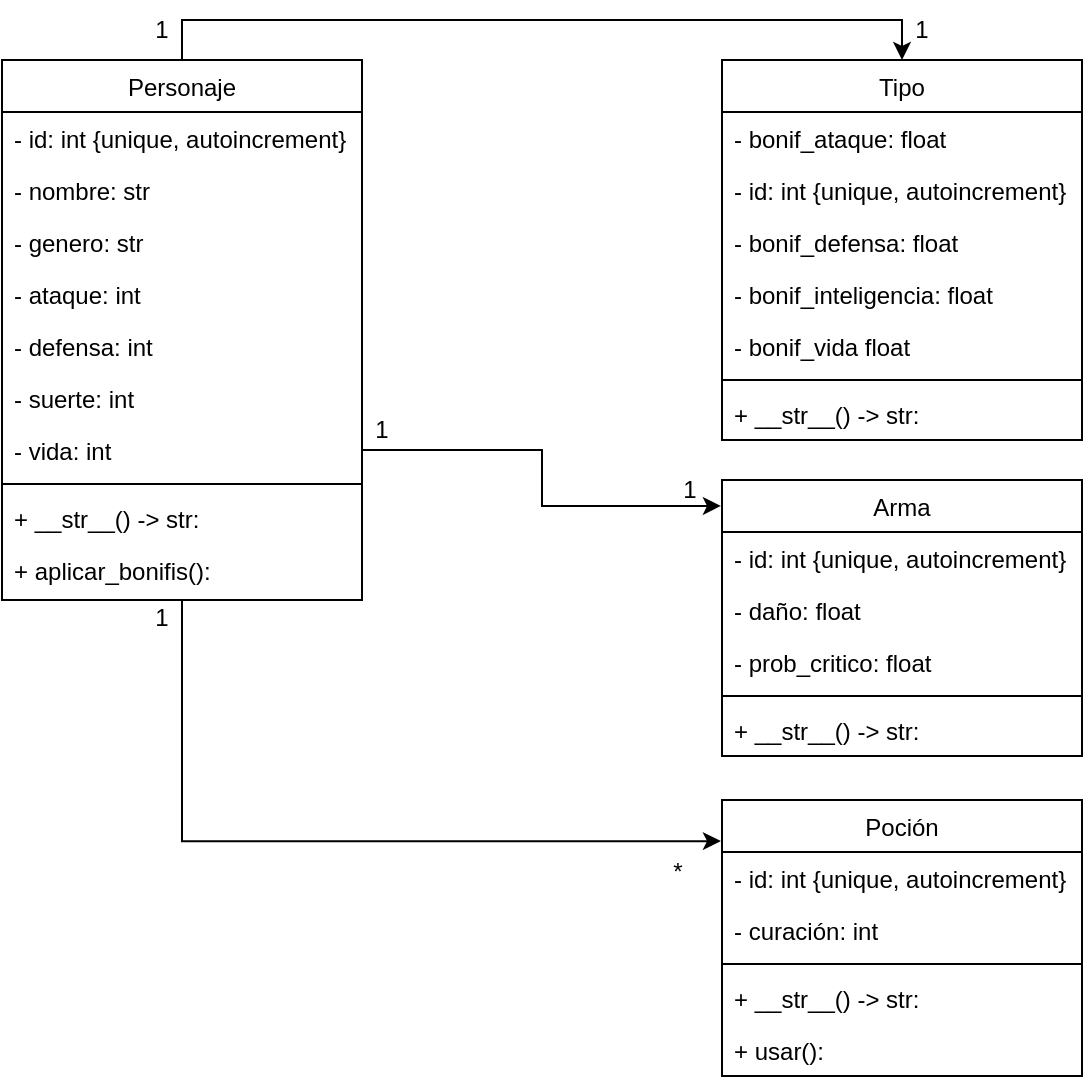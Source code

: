 <mxfile version="24.5.5" type="device">
  <diagram name="Page-1" id="Q0fyPUndhl8YNHxwrxN5">
    <mxGraphModel dx="1188" dy="642" grid="1" gridSize="10" guides="1" tooltips="1" connect="1" arrows="1" fold="1" page="1" pageScale="1" pageWidth="827" pageHeight="1169" math="0" shadow="0">
      <root>
        <mxCell id="0" />
        <mxCell id="1" parent="0" />
        <mxCell id="TlEVIQnKv9Xe-X_tu9ZG-21" style="edgeStyle=orthogonalEdgeStyle;rounded=0;orthogonalLoop=1;jettySize=auto;html=1;exitX=0.5;exitY=0;exitDx=0;exitDy=0;entryX=0.5;entryY=0;entryDx=0;entryDy=0;" edge="1" parent="1" source="wxp1x8mt1RU8ODen7rW_-32" target="wxp1x8mt1RU8ODen7rW_-65">
          <mxGeometry relative="1" as="geometry" />
        </mxCell>
        <mxCell id="wxp1x8mt1RU8ODen7rW_-32" value="Personaje" style="swimlane;fontStyle=0;align=center;verticalAlign=top;childLayout=stackLayout;horizontal=1;startSize=26;horizontalStack=0;resizeParent=1;resizeLast=0;collapsible=1;marginBottom=0;rounded=0;shadow=0;strokeWidth=1;" parent="1" vertex="1">
          <mxGeometry x="40" y="160" width="180" height="270" as="geometry">
            <mxRectangle x="550" y="140" width="160" height="26" as="alternateBounds" />
          </mxGeometry>
        </mxCell>
        <mxCell id="wxp1x8mt1RU8ODen7rW_-33" value="- id: int {unique, autoincrement}" style="text;align=left;verticalAlign=top;spacingLeft=4;spacingRight=4;overflow=hidden;rotatable=0;points=[[0,0.5],[1,0.5]];portConstraint=eastwest;" parent="wxp1x8mt1RU8ODen7rW_-32" vertex="1">
          <mxGeometry y="26" width="180" height="26" as="geometry" />
        </mxCell>
        <mxCell id="wxp1x8mt1RU8ODen7rW_-34" value="- nombre: str" style="text;align=left;verticalAlign=top;spacingLeft=4;spacingRight=4;overflow=hidden;rotatable=0;points=[[0,0.5],[1,0.5]];portConstraint=eastwest;rounded=0;shadow=0;html=0;" parent="wxp1x8mt1RU8ODen7rW_-32" vertex="1">
          <mxGeometry y="52" width="180" height="26" as="geometry" />
        </mxCell>
        <mxCell id="wxp1x8mt1RU8ODen7rW_-35" value="- genero: str" style="text;align=left;verticalAlign=top;spacingLeft=4;spacingRight=4;overflow=hidden;rotatable=0;points=[[0,0.5],[1,0.5]];portConstraint=eastwest;rounded=0;shadow=0;html=0;" parent="wxp1x8mt1RU8ODen7rW_-32" vertex="1">
          <mxGeometry y="78" width="180" height="26" as="geometry" />
        </mxCell>
        <mxCell id="wxp1x8mt1RU8ODen7rW_-49" value="- ataque: int" style="text;align=left;verticalAlign=top;spacingLeft=4;spacingRight=4;overflow=hidden;rotatable=0;points=[[0,0.5],[1,0.5]];portConstraint=eastwest;rounded=0;shadow=0;html=0;" parent="wxp1x8mt1RU8ODen7rW_-32" vertex="1">
          <mxGeometry y="104" width="180" height="26" as="geometry" />
        </mxCell>
        <mxCell id="wxp1x8mt1RU8ODen7rW_-51" value="- defensa: int" style="text;align=left;verticalAlign=top;spacingLeft=4;spacingRight=4;overflow=hidden;rotatable=0;points=[[0,0.5],[1,0.5]];portConstraint=eastwest;rounded=0;shadow=0;html=0;" parent="wxp1x8mt1RU8ODen7rW_-32" vertex="1">
          <mxGeometry y="130" width="180" height="26" as="geometry" />
        </mxCell>
        <mxCell id="wxp1x8mt1RU8ODen7rW_-50" value="- suerte: int" style="text;align=left;verticalAlign=top;spacingLeft=4;spacingRight=4;overflow=hidden;rotatable=0;points=[[0,0.5],[1,0.5]];portConstraint=eastwest;rounded=0;shadow=0;html=0;" parent="wxp1x8mt1RU8ODen7rW_-32" vertex="1">
          <mxGeometry y="156" width="180" height="26" as="geometry" />
        </mxCell>
        <mxCell id="wxp1x8mt1RU8ODen7rW_-52" value="- vida: int" style="text;align=left;verticalAlign=top;spacingLeft=4;spacingRight=4;overflow=hidden;rotatable=0;points=[[0,0.5],[1,0.5]];portConstraint=eastwest;rounded=0;shadow=0;html=0;" parent="wxp1x8mt1RU8ODen7rW_-32" vertex="1">
          <mxGeometry y="182" width="180" height="26" as="geometry" />
        </mxCell>
        <mxCell id="wxp1x8mt1RU8ODen7rW_-38" value="" style="line;html=1;strokeWidth=1;align=left;verticalAlign=middle;spacingTop=-1;spacingLeft=3;spacingRight=3;rotatable=0;labelPosition=right;points=[];portConstraint=eastwest;" parent="wxp1x8mt1RU8ODen7rW_-32" vertex="1">
          <mxGeometry y="208" width="180" height="8" as="geometry" />
        </mxCell>
        <mxCell id="TlEVIQnKv9Xe-X_tu9ZG-6" value="+ __str__() -&gt; str:" style="text;align=left;verticalAlign=top;spacingLeft=4;spacingRight=4;overflow=hidden;rotatable=0;points=[[0,0.5],[1,0.5]];portConstraint=eastwest;" vertex="1" parent="wxp1x8mt1RU8ODen7rW_-32">
          <mxGeometry y="216" width="180" height="26" as="geometry" />
        </mxCell>
        <mxCell id="TlEVIQnKv9Xe-X_tu9ZG-3" value="+ aplicar_bonifis():" style="text;align=left;verticalAlign=top;spacingLeft=4;spacingRight=4;overflow=hidden;rotatable=0;points=[[0,0.5],[1,0.5]];portConstraint=eastwest;" vertex="1" parent="wxp1x8mt1RU8ODen7rW_-32">
          <mxGeometry y="242" width="180" height="26" as="geometry" />
        </mxCell>
        <mxCell id="wxp1x8mt1RU8ODen7rW_-65" value="Tipo" style="swimlane;fontStyle=0;align=center;verticalAlign=top;childLayout=stackLayout;horizontal=1;startSize=26;horizontalStack=0;resizeParent=1;resizeLast=0;collapsible=1;marginBottom=0;rounded=0;shadow=0;strokeWidth=1;" parent="1" vertex="1">
          <mxGeometry x="400" y="160" width="180" height="190" as="geometry">
            <mxRectangle x="550" y="140" width="160" height="26" as="alternateBounds" />
          </mxGeometry>
        </mxCell>
        <mxCell id="wxp1x8mt1RU8ODen7rW_-67" value="- bonif_ataque: float" style="text;align=left;verticalAlign=top;spacingLeft=4;spacingRight=4;overflow=hidden;rotatable=0;points=[[0,0.5],[1,0.5]];portConstraint=eastwest;rounded=0;shadow=0;html=0;" parent="wxp1x8mt1RU8ODen7rW_-65" vertex="1">
          <mxGeometry y="26" width="180" height="26" as="geometry" />
        </mxCell>
        <mxCell id="TlEVIQnKv9Xe-X_tu9ZG-1" value="- id: int {unique, autoincrement}" style="text;align=left;verticalAlign=top;spacingLeft=4;spacingRight=4;overflow=hidden;rotatable=0;points=[[0,0.5],[1,0.5]];portConstraint=eastwest;" vertex="1" parent="wxp1x8mt1RU8ODen7rW_-65">
          <mxGeometry y="52" width="180" height="26" as="geometry" />
        </mxCell>
        <mxCell id="wxp1x8mt1RU8ODen7rW_-68" value="- bonif_defensa: float" style="text;align=left;verticalAlign=top;spacingLeft=4;spacingRight=4;overflow=hidden;rotatable=0;points=[[0,0.5],[1,0.5]];portConstraint=eastwest;rounded=0;shadow=0;html=0;" parent="wxp1x8mt1RU8ODen7rW_-65" vertex="1">
          <mxGeometry y="78" width="180" height="26" as="geometry" />
        </mxCell>
        <mxCell id="wxp1x8mt1RU8ODen7rW_-69" value="- bonif_inteligencia: float" style="text;align=left;verticalAlign=top;spacingLeft=4;spacingRight=4;overflow=hidden;rotatable=0;points=[[0,0.5],[1,0.5]];portConstraint=eastwest;rounded=0;shadow=0;html=0;" parent="wxp1x8mt1RU8ODen7rW_-65" vertex="1">
          <mxGeometry y="104" width="180" height="26" as="geometry" />
        </mxCell>
        <mxCell id="wxp1x8mt1RU8ODen7rW_-70" value="- bonif_vida float" style="text;align=left;verticalAlign=top;spacingLeft=4;spacingRight=4;overflow=hidden;rotatable=0;points=[[0,0.5],[1,0.5]];portConstraint=eastwest;rounded=0;shadow=0;html=0;" parent="wxp1x8mt1RU8ODen7rW_-65" vertex="1">
          <mxGeometry y="130" width="180" height="26" as="geometry" />
        </mxCell>
        <mxCell id="wxp1x8mt1RU8ODen7rW_-71" value="" style="line;html=1;strokeWidth=1;align=left;verticalAlign=middle;spacingTop=-1;spacingLeft=3;spacingRight=3;rotatable=0;labelPosition=right;points=[];portConstraint=eastwest;" parent="wxp1x8mt1RU8ODen7rW_-65" vertex="1">
          <mxGeometry y="156" width="180" height="8" as="geometry" />
        </mxCell>
        <mxCell id="TlEVIQnKv9Xe-X_tu9ZG-4" value="+ __str__() -&gt; str:" style="text;align=left;verticalAlign=top;spacingLeft=4;spacingRight=4;overflow=hidden;rotatable=0;points=[[0,0.5],[1,0.5]];portConstraint=eastwest;" vertex="1" parent="wxp1x8mt1RU8ODen7rW_-65">
          <mxGeometry y="164" width="180" height="26" as="geometry" />
        </mxCell>
        <mxCell id="wxp1x8mt1RU8ODen7rW_-92" value="Arma" style="swimlane;fontStyle=0;align=center;verticalAlign=top;childLayout=stackLayout;horizontal=1;startSize=26;horizontalStack=0;resizeParent=1;resizeLast=0;collapsible=1;marginBottom=0;rounded=0;shadow=0;strokeWidth=1;" parent="1" vertex="1">
          <mxGeometry x="400" y="370" width="180" height="138" as="geometry">
            <mxRectangle x="550" y="140" width="160" height="26" as="alternateBounds" />
          </mxGeometry>
        </mxCell>
        <mxCell id="TlEVIQnKv9Xe-X_tu9ZG-2" value="- id: int {unique, autoincrement}" style="text;align=left;verticalAlign=top;spacingLeft=4;spacingRight=4;overflow=hidden;rotatable=0;points=[[0,0.5],[1,0.5]];portConstraint=eastwest;" vertex="1" parent="wxp1x8mt1RU8ODen7rW_-92">
          <mxGeometry y="26" width="180" height="26" as="geometry" />
        </mxCell>
        <mxCell id="wxp1x8mt1RU8ODen7rW_-93" value="- daño: float" style="text;align=left;verticalAlign=top;spacingLeft=4;spacingRight=4;overflow=hidden;rotatable=0;points=[[0,0.5],[1,0.5]];portConstraint=eastwest;rounded=0;shadow=0;html=0;" parent="wxp1x8mt1RU8ODen7rW_-92" vertex="1">
          <mxGeometry y="52" width="180" height="26" as="geometry" />
        </mxCell>
        <mxCell id="wxp1x8mt1RU8ODen7rW_-94" value="- prob_critico: float" style="text;align=left;verticalAlign=top;spacingLeft=4;spacingRight=4;overflow=hidden;rotatable=0;points=[[0,0.5],[1,0.5]];portConstraint=eastwest;rounded=0;shadow=0;html=0;" parent="wxp1x8mt1RU8ODen7rW_-92" vertex="1">
          <mxGeometry y="78" width="180" height="26" as="geometry" />
        </mxCell>
        <mxCell id="wxp1x8mt1RU8ODen7rW_-97" value="" style="line;html=1;strokeWidth=1;align=left;verticalAlign=middle;spacingTop=-1;spacingLeft=3;spacingRight=3;rotatable=0;labelPosition=right;points=[];portConstraint=eastwest;" parent="wxp1x8mt1RU8ODen7rW_-92" vertex="1">
          <mxGeometry y="104" width="180" height="8" as="geometry" />
        </mxCell>
        <mxCell id="TlEVIQnKv9Xe-X_tu9ZG-5" value="+ __str__() -&gt; str:" style="text;align=left;verticalAlign=top;spacingLeft=4;spacingRight=4;overflow=hidden;rotatable=0;points=[[0,0.5],[1,0.5]];portConstraint=eastwest;" vertex="1" parent="wxp1x8mt1RU8ODen7rW_-92">
          <mxGeometry y="112" width="180" height="26" as="geometry" />
        </mxCell>
        <mxCell id="TlEVIQnKv9Xe-X_tu9ZG-7" value="Poción" style="swimlane;fontStyle=0;align=center;verticalAlign=top;childLayout=stackLayout;horizontal=1;startSize=26;horizontalStack=0;resizeParent=1;resizeLast=0;collapsible=1;marginBottom=0;rounded=0;shadow=0;strokeWidth=1;" vertex="1" parent="1">
          <mxGeometry x="400" y="530" width="180" height="138" as="geometry">
            <mxRectangle x="550" y="140" width="160" height="26" as="alternateBounds" />
          </mxGeometry>
        </mxCell>
        <mxCell id="TlEVIQnKv9Xe-X_tu9ZG-8" value="- id: int {unique, autoincrement}" style="text;align=left;verticalAlign=top;spacingLeft=4;spacingRight=4;overflow=hidden;rotatable=0;points=[[0,0.5],[1,0.5]];portConstraint=eastwest;" vertex="1" parent="TlEVIQnKv9Xe-X_tu9ZG-7">
          <mxGeometry y="26" width="180" height="26" as="geometry" />
        </mxCell>
        <mxCell id="TlEVIQnKv9Xe-X_tu9ZG-9" value="- curación: int" style="text;align=left;verticalAlign=top;spacingLeft=4;spacingRight=4;overflow=hidden;rotatable=0;points=[[0,0.5],[1,0.5]];portConstraint=eastwest;rounded=0;shadow=0;html=0;" vertex="1" parent="TlEVIQnKv9Xe-X_tu9ZG-7">
          <mxGeometry y="52" width="180" height="26" as="geometry" />
        </mxCell>
        <mxCell id="TlEVIQnKv9Xe-X_tu9ZG-11" value="" style="line;html=1;strokeWidth=1;align=left;verticalAlign=middle;spacingTop=-1;spacingLeft=3;spacingRight=3;rotatable=0;labelPosition=right;points=[];portConstraint=eastwest;" vertex="1" parent="TlEVIQnKv9Xe-X_tu9ZG-7">
          <mxGeometry y="78" width="180" height="8" as="geometry" />
        </mxCell>
        <mxCell id="TlEVIQnKv9Xe-X_tu9ZG-12" value="+ __str__() -&gt; str:" style="text;align=left;verticalAlign=top;spacingLeft=4;spacingRight=4;overflow=hidden;rotatable=0;points=[[0,0.5],[1,0.5]];portConstraint=eastwest;" vertex="1" parent="TlEVIQnKv9Xe-X_tu9ZG-7">
          <mxGeometry y="86" width="180" height="26" as="geometry" />
        </mxCell>
        <mxCell id="TlEVIQnKv9Xe-X_tu9ZG-13" value="+ usar():" style="text;align=left;verticalAlign=top;spacingLeft=4;spacingRight=4;overflow=hidden;rotatable=0;points=[[0,0.5],[1,0.5]];portConstraint=eastwest;" vertex="1" parent="TlEVIQnKv9Xe-X_tu9ZG-7">
          <mxGeometry y="112" width="180" height="26" as="geometry" />
        </mxCell>
        <mxCell id="TlEVIQnKv9Xe-X_tu9ZG-22" style="edgeStyle=orthogonalEdgeStyle;rounded=0;orthogonalLoop=1;jettySize=auto;html=1;exitX=0.5;exitY=1;exitDx=0;exitDy=0;entryX=-0.003;entryY=0.149;entryDx=0;entryDy=0;entryPerimeter=0;" edge="1" parent="1" source="wxp1x8mt1RU8ODen7rW_-32" target="TlEVIQnKv9Xe-X_tu9ZG-7">
          <mxGeometry relative="1" as="geometry">
            <Array as="points">
              <mxPoint x="130" y="551" />
            </Array>
          </mxGeometry>
        </mxCell>
        <mxCell id="TlEVIQnKv9Xe-X_tu9ZG-23" style="edgeStyle=orthogonalEdgeStyle;rounded=0;orthogonalLoop=1;jettySize=auto;html=1;exitX=1;exitY=0.5;exitDx=0;exitDy=0;entryX=-0.003;entryY=0.094;entryDx=0;entryDy=0;entryPerimeter=0;" edge="1" parent="1" source="wxp1x8mt1RU8ODen7rW_-52" target="wxp1x8mt1RU8ODen7rW_-92">
          <mxGeometry relative="1" as="geometry" />
        </mxCell>
        <mxCell id="TlEVIQnKv9Xe-X_tu9ZG-24" value="1" style="text;strokeColor=none;align=center;fillColor=none;html=1;verticalAlign=middle;whiteSpace=wrap;rounded=0;" vertex="1" parent="1">
          <mxGeometry x="90" y="130" width="60" height="30" as="geometry" />
        </mxCell>
        <mxCell id="TlEVIQnKv9Xe-X_tu9ZG-26" value="1" style="text;strokeColor=none;align=center;fillColor=none;html=1;verticalAlign=middle;whiteSpace=wrap;rounded=0;" vertex="1" parent="1">
          <mxGeometry x="470" y="130" width="60" height="30" as="geometry" />
        </mxCell>
        <mxCell id="TlEVIQnKv9Xe-X_tu9ZG-27" value="1" style="text;strokeColor=none;align=center;fillColor=none;html=1;verticalAlign=middle;whiteSpace=wrap;rounded=0;" vertex="1" parent="1">
          <mxGeometry x="200" y="330" width="60" height="30" as="geometry" />
        </mxCell>
        <mxCell id="TlEVIQnKv9Xe-X_tu9ZG-28" value="1" style="text;strokeColor=none;align=center;fillColor=none;html=1;verticalAlign=middle;whiteSpace=wrap;rounded=0;" vertex="1" parent="1">
          <mxGeometry x="354" y="360" width="60" height="30" as="geometry" />
        </mxCell>
        <mxCell id="TlEVIQnKv9Xe-X_tu9ZG-29" value="1" style="text;strokeColor=none;align=center;fillColor=none;html=1;verticalAlign=middle;whiteSpace=wrap;rounded=0;" vertex="1" parent="1">
          <mxGeometry x="90" y="424" width="60" height="30" as="geometry" />
        </mxCell>
        <mxCell id="TlEVIQnKv9Xe-X_tu9ZG-30" value="*" style="text;strokeColor=none;align=center;fillColor=none;html=1;verticalAlign=middle;whiteSpace=wrap;rounded=0;" vertex="1" parent="1">
          <mxGeometry x="370" y="560" width="16" height="12" as="geometry" />
        </mxCell>
      </root>
    </mxGraphModel>
  </diagram>
</mxfile>
